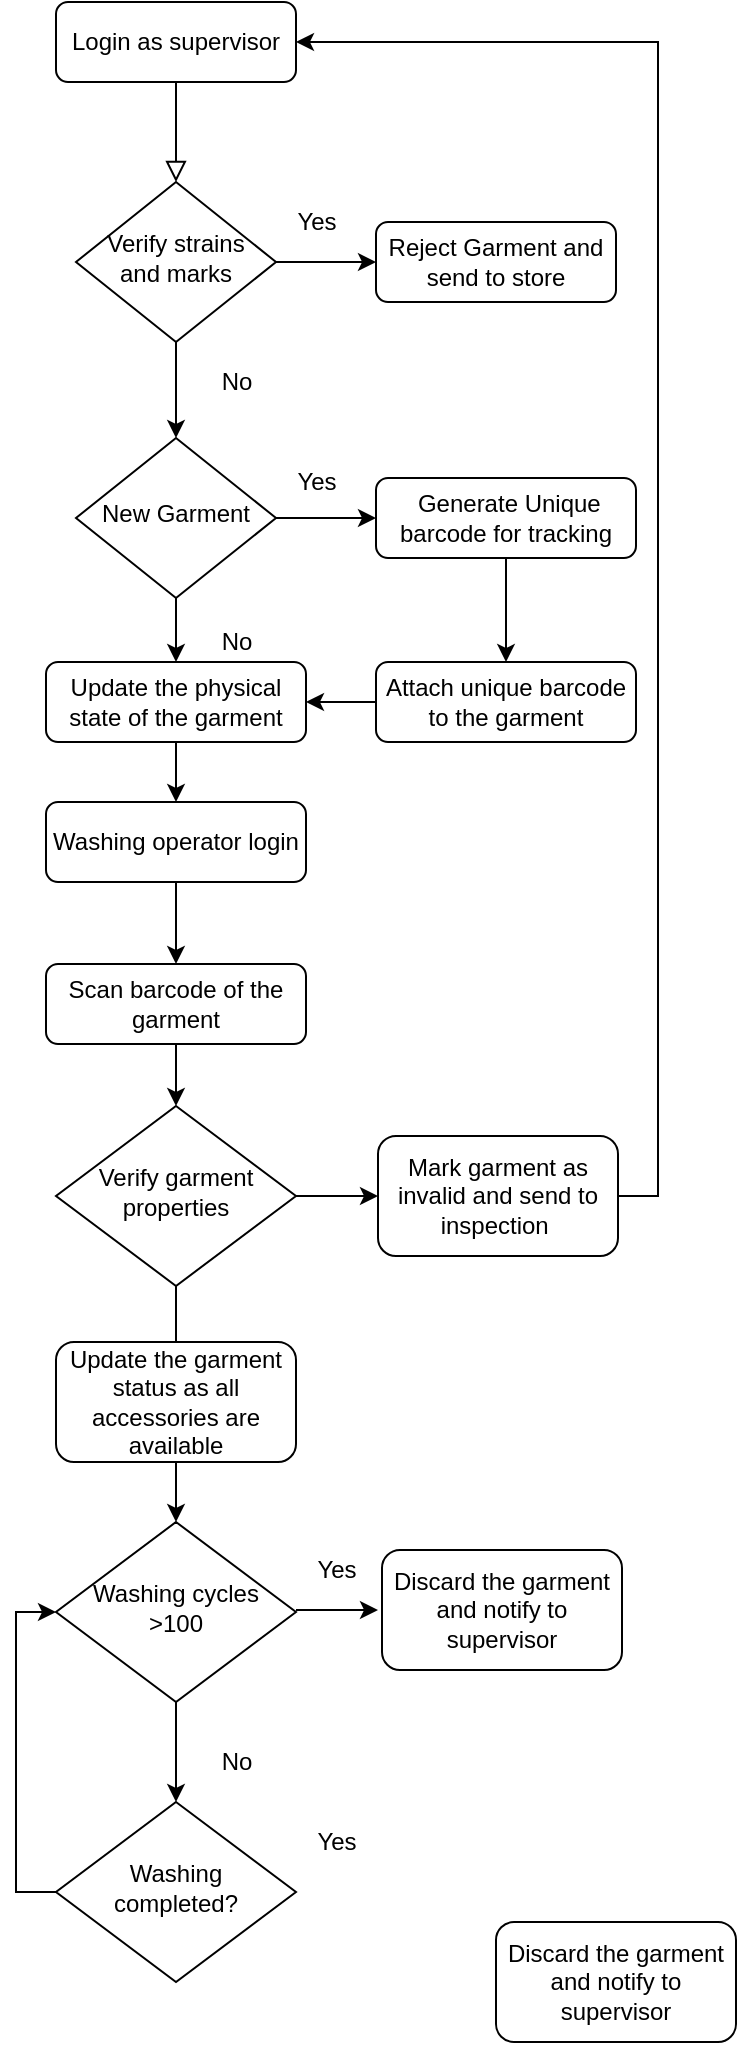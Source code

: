 <mxfile version="14.6.9" type="github">
  <diagram id="C5RBs43oDa-KdzZeNtuy" name="Page-1">
    <mxGraphModel dx="782" dy="437" grid="1" gridSize="10" guides="1" tooltips="1" connect="1" arrows="1" fold="1" page="1" pageScale="1" pageWidth="827" pageHeight="1169" math="0" shadow="0">
      <root>
        <mxCell id="WIyWlLk6GJQsqaUBKTNV-0" />
        <mxCell id="WIyWlLk6GJQsqaUBKTNV-1" parent="WIyWlLk6GJQsqaUBKTNV-0" />
        <mxCell id="WIyWlLk6GJQsqaUBKTNV-2" value="" style="rounded=0;html=1;jettySize=auto;orthogonalLoop=1;fontSize=11;endArrow=block;endFill=0;endSize=8;strokeWidth=1;shadow=0;labelBackgroundColor=none;edgeStyle=orthogonalEdgeStyle;" parent="WIyWlLk6GJQsqaUBKTNV-1" source="WIyWlLk6GJQsqaUBKTNV-3" target="WIyWlLk6GJQsqaUBKTNV-6" edge="1">
          <mxGeometry relative="1" as="geometry" />
        </mxCell>
        <mxCell id="WIyWlLk6GJQsqaUBKTNV-3" value="Login as supervisor" style="rounded=1;whiteSpace=wrap;html=1;fontSize=12;glass=0;strokeWidth=1;shadow=0;" parent="WIyWlLk6GJQsqaUBKTNV-1" vertex="1">
          <mxGeometry x="160" y="80" width="120" height="40" as="geometry" />
        </mxCell>
        <mxCell id="mjYuWuDwwWa4jm_J4tlU-3" style="edgeStyle=orthogonalEdgeStyle;rounded=0;orthogonalLoop=1;jettySize=auto;html=1;exitX=1;exitY=0.5;exitDx=0;exitDy=0;entryX=0;entryY=0.5;entryDx=0;entryDy=0;" edge="1" parent="WIyWlLk6GJQsqaUBKTNV-1" source="WIyWlLk6GJQsqaUBKTNV-6" target="WIyWlLk6GJQsqaUBKTNV-7">
          <mxGeometry relative="1" as="geometry" />
        </mxCell>
        <mxCell id="mjYuWuDwwWa4jm_J4tlU-6" style="edgeStyle=orthogonalEdgeStyle;rounded=0;orthogonalLoop=1;jettySize=auto;html=1;exitX=0.5;exitY=1;exitDx=0;exitDy=0;entryX=0.5;entryY=0;entryDx=0;entryDy=0;" edge="1" parent="WIyWlLk6GJQsqaUBKTNV-1" source="WIyWlLk6GJQsqaUBKTNV-6" target="WIyWlLk6GJQsqaUBKTNV-10">
          <mxGeometry relative="1" as="geometry" />
        </mxCell>
        <mxCell id="WIyWlLk6GJQsqaUBKTNV-6" value="Verify strains&lt;br&gt;and marks" style="rhombus;whiteSpace=wrap;html=1;shadow=0;fontFamily=Helvetica;fontSize=12;align=center;strokeWidth=1;spacing=6;spacingTop=-4;" parent="WIyWlLk6GJQsqaUBKTNV-1" vertex="1">
          <mxGeometry x="170" y="170" width="100" height="80" as="geometry" />
        </mxCell>
        <mxCell id="WIyWlLk6GJQsqaUBKTNV-7" value="Reject Garment and send to store" style="rounded=1;whiteSpace=wrap;html=1;fontSize=12;glass=0;strokeWidth=1;shadow=0;" parent="WIyWlLk6GJQsqaUBKTNV-1" vertex="1">
          <mxGeometry x="320" y="190" width="120" height="40" as="geometry" />
        </mxCell>
        <mxCell id="mjYuWuDwwWa4jm_J4tlU-7" value="" style="edgeStyle=orthogonalEdgeStyle;rounded=0;orthogonalLoop=1;jettySize=auto;html=1;" edge="1" parent="WIyWlLk6GJQsqaUBKTNV-1" source="WIyWlLk6GJQsqaUBKTNV-10" target="mjYuWuDwwWa4jm_J4tlU-5">
          <mxGeometry relative="1" as="geometry" />
        </mxCell>
        <mxCell id="mjYuWuDwwWa4jm_J4tlU-19" value="" style="edgeStyle=orthogonalEdgeStyle;rounded=0;orthogonalLoop=1;jettySize=auto;html=1;" edge="1" parent="WIyWlLk6GJQsqaUBKTNV-1" source="WIyWlLk6GJQsqaUBKTNV-10" target="mjYuWuDwwWa4jm_J4tlU-18">
          <mxGeometry relative="1" as="geometry" />
        </mxCell>
        <mxCell id="WIyWlLk6GJQsqaUBKTNV-10" value="New Garment" style="rhombus;whiteSpace=wrap;html=1;shadow=0;fontFamily=Helvetica;fontSize=12;align=center;strokeWidth=1;spacing=6;spacingTop=-4;" parent="WIyWlLk6GJQsqaUBKTNV-1" vertex="1">
          <mxGeometry x="170" y="298" width="100" height="80" as="geometry" />
        </mxCell>
        <mxCell id="mjYuWuDwwWa4jm_J4tlU-2" value="No" style="text;html=1;align=center;verticalAlign=middle;resizable=0;points=[];autosize=1;strokeColor=none;" vertex="1" parent="WIyWlLk6GJQsqaUBKTNV-1">
          <mxGeometry x="235" y="260" width="30" height="20" as="geometry" />
        </mxCell>
        <mxCell id="mjYuWuDwwWa4jm_J4tlU-4" value="Yes" style="text;html=1;align=center;verticalAlign=middle;resizable=0;points=[];autosize=1;strokeColor=none;" vertex="1" parent="WIyWlLk6GJQsqaUBKTNV-1">
          <mxGeometry x="275" y="180" width="30" height="20" as="geometry" />
        </mxCell>
        <mxCell id="mjYuWuDwwWa4jm_J4tlU-22" value="" style="edgeStyle=orthogonalEdgeStyle;rounded=0;orthogonalLoop=1;jettySize=auto;html=1;" edge="1" parent="WIyWlLk6GJQsqaUBKTNV-1" source="mjYuWuDwwWa4jm_J4tlU-5" target="mjYuWuDwwWa4jm_J4tlU-11">
          <mxGeometry relative="1" as="geometry" />
        </mxCell>
        <mxCell id="mjYuWuDwwWa4jm_J4tlU-5" value="&amp;nbsp;Generate Unique barcode for tracking" style="rounded=1;whiteSpace=wrap;html=1;" vertex="1" parent="WIyWlLk6GJQsqaUBKTNV-1">
          <mxGeometry x="320" y="318" width="130" height="40" as="geometry" />
        </mxCell>
        <mxCell id="mjYuWuDwwWa4jm_J4tlU-8" value="Yes" style="text;html=1;align=center;verticalAlign=middle;resizable=0;points=[];autosize=1;strokeColor=none;" vertex="1" parent="WIyWlLk6GJQsqaUBKTNV-1">
          <mxGeometry x="275" y="310" width="30" height="20" as="geometry" />
        </mxCell>
        <mxCell id="mjYuWuDwwWa4jm_J4tlU-27" value="" style="edgeStyle=orthogonalEdgeStyle;rounded=0;orthogonalLoop=1;jettySize=auto;html=1;" edge="1" parent="WIyWlLk6GJQsqaUBKTNV-1" source="mjYuWuDwwWa4jm_J4tlU-9" target="mjYuWuDwwWa4jm_J4tlU-10">
          <mxGeometry relative="1" as="geometry" />
        </mxCell>
        <mxCell id="mjYuWuDwwWa4jm_J4tlU-9" value="Washing operator login" style="rounded=1;whiteSpace=wrap;html=1;" vertex="1" parent="WIyWlLk6GJQsqaUBKTNV-1">
          <mxGeometry x="155" y="480" width="130" height="40" as="geometry" />
        </mxCell>
        <mxCell id="mjYuWuDwwWa4jm_J4tlU-34" value="" style="edgeStyle=orthogonalEdgeStyle;rounded=0;orthogonalLoop=1;jettySize=auto;html=1;" edge="1" parent="WIyWlLk6GJQsqaUBKTNV-1" source="mjYuWuDwwWa4jm_J4tlU-10" target="mjYuWuDwwWa4jm_J4tlU-28">
          <mxGeometry relative="1" as="geometry" />
        </mxCell>
        <mxCell id="mjYuWuDwwWa4jm_J4tlU-10" value="Scan barcode of the garment" style="rounded=1;whiteSpace=wrap;html=1;" vertex="1" parent="WIyWlLk6GJQsqaUBKTNV-1">
          <mxGeometry x="155" y="561" width="130" height="40" as="geometry" />
        </mxCell>
        <mxCell id="mjYuWuDwwWa4jm_J4tlU-23" value="" style="edgeStyle=orthogonalEdgeStyle;rounded=0;orthogonalLoop=1;jettySize=auto;html=1;" edge="1" parent="WIyWlLk6GJQsqaUBKTNV-1" source="mjYuWuDwwWa4jm_J4tlU-11" target="mjYuWuDwwWa4jm_J4tlU-18">
          <mxGeometry relative="1" as="geometry" />
        </mxCell>
        <mxCell id="mjYuWuDwwWa4jm_J4tlU-11" value="Attach unique barcode to the garment" style="rounded=1;whiteSpace=wrap;html=1;" vertex="1" parent="WIyWlLk6GJQsqaUBKTNV-1">
          <mxGeometry x="320" y="410" width="130" height="40" as="geometry" />
        </mxCell>
        <mxCell id="mjYuWuDwwWa4jm_J4tlU-15" value="No" style="text;html=1;align=center;verticalAlign=middle;resizable=0;points=[];autosize=1;strokeColor=none;" vertex="1" parent="WIyWlLk6GJQsqaUBKTNV-1">
          <mxGeometry x="235" y="390" width="30" height="20" as="geometry" />
        </mxCell>
        <mxCell id="mjYuWuDwwWa4jm_J4tlU-24" value="" style="edgeStyle=orthogonalEdgeStyle;rounded=0;orthogonalLoop=1;jettySize=auto;html=1;" edge="1" parent="WIyWlLk6GJQsqaUBKTNV-1" source="mjYuWuDwwWa4jm_J4tlU-18" target="mjYuWuDwwWa4jm_J4tlU-9">
          <mxGeometry relative="1" as="geometry" />
        </mxCell>
        <mxCell id="mjYuWuDwwWa4jm_J4tlU-18" value="Update the physical state of the garment" style="rounded=1;whiteSpace=wrap;html=1;" vertex="1" parent="WIyWlLk6GJQsqaUBKTNV-1">
          <mxGeometry x="155" y="410" width="130" height="40" as="geometry" />
        </mxCell>
        <mxCell id="mjYuWuDwwWa4jm_J4tlU-33" value="" style="edgeStyle=orthogonalEdgeStyle;rounded=0;orthogonalLoop=1;jettySize=auto;html=1;" edge="1" parent="WIyWlLk6GJQsqaUBKTNV-1" source="mjYuWuDwwWa4jm_J4tlU-28" target="mjYuWuDwwWa4jm_J4tlU-31">
          <mxGeometry relative="1" as="geometry" />
        </mxCell>
        <mxCell id="mjYuWuDwwWa4jm_J4tlU-49" value="" style="edgeStyle=orthogonalEdgeStyle;rounded=0;orthogonalLoop=1;jettySize=auto;html=1;" edge="1" parent="WIyWlLk6GJQsqaUBKTNV-1" source="mjYuWuDwwWa4jm_J4tlU-28" target="mjYuWuDwwWa4jm_J4tlU-39">
          <mxGeometry relative="1" as="geometry" />
        </mxCell>
        <mxCell id="mjYuWuDwwWa4jm_J4tlU-28" value="Verify garment properties" style="rhombus;whiteSpace=wrap;html=1;shadow=0;fontFamily=Helvetica;fontSize=12;align=center;strokeWidth=1;spacing=6;spacingTop=-4;" vertex="1" parent="WIyWlLk6GJQsqaUBKTNV-1">
          <mxGeometry x="160" y="632" width="120" height="90" as="geometry" />
        </mxCell>
        <mxCell id="mjYuWuDwwWa4jm_J4tlU-35" style="edgeStyle=orthogonalEdgeStyle;rounded=0;orthogonalLoop=1;jettySize=auto;html=1;exitX=1;exitY=0.5;exitDx=0;exitDy=0;entryX=1;entryY=0.5;entryDx=0;entryDy=0;" edge="1" parent="WIyWlLk6GJQsqaUBKTNV-1" source="mjYuWuDwwWa4jm_J4tlU-31" target="WIyWlLk6GJQsqaUBKTNV-3">
          <mxGeometry relative="1" as="geometry" />
        </mxCell>
        <mxCell id="mjYuWuDwwWa4jm_J4tlU-31" value="Mark garment as invalid and send to inspection&amp;nbsp;" style="rounded=1;whiteSpace=wrap;html=1;" vertex="1" parent="WIyWlLk6GJQsqaUBKTNV-1">
          <mxGeometry x="321" y="647" width="120" height="60" as="geometry" />
        </mxCell>
        <mxCell id="mjYuWuDwwWa4jm_J4tlU-36" value="Update the garment status as all accessories are available" style="rounded=1;whiteSpace=wrap;html=1;" vertex="1" parent="WIyWlLk6GJQsqaUBKTNV-1">
          <mxGeometry x="160" y="750" width="120" height="60" as="geometry" />
        </mxCell>
        <mxCell id="mjYuWuDwwWa4jm_J4tlU-41" value="" style="edgeStyle=orthogonalEdgeStyle;rounded=0;orthogonalLoop=1;jettySize=auto;html=1;" edge="1" parent="WIyWlLk6GJQsqaUBKTNV-1">
          <mxGeometry relative="1" as="geometry">
            <mxPoint x="280" y="884" as="sourcePoint" />
            <mxPoint x="321" y="884" as="targetPoint" />
          </mxGeometry>
        </mxCell>
        <mxCell id="mjYuWuDwwWa4jm_J4tlU-52" value="" style="edgeStyle=orthogonalEdgeStyle;rounded=0;orthogonalLoop=1;jettySize=auto;html=1;" edge="1" parent="WIyWlLk6GJQsqaUBKTNV-1" source="mjYuWuDwwWa4jm_J4tlU-39">
          <mxGeometry relative="1" as="geometry">
            <mxPoint x="220" y="980" as="targetPoint" />
          </mxGeometry>
        </mxCell>
        <mxCell id="mjYuWuDwwWa4jm_J4tlU-39" value="Washing cycles &amp;gt;100" style="rhombus;whiteSpace=wrap;html=1;shadow=0;fontFamily=Helvetica;fontSize=12;align=center;strokeWidth=1;spacing=6;spacingTop=-4;" vertex="1" parent="WIyWlLk6GJQsqaUBKTNV-1">
          <mxGeometry x="160" y="840" width="120" height="90" as="geometry" />
        </mxCell>
        <mxCell id="mjYuWuDwwWa4jm_J4tlU-40" value="Discard the garment and notify to supervisor" style="rounded=1;whiteSpace=wrap;html=1;" vertex="1" parent="WIyWlLk6GJQsqaUBKTNV-1">
          <mxGeometry x="323" y="854" width="120" height="60" as="geometry" />
        </mxCell>
        <mxCell id="mjYuWuDwwWa4jm_J4tlU-43" value="No" style="text;html=1;align=center;verticalAlign=middle;resizable=0;points=[];autosize=1;strokeColor=none;" vertex="1" parent="WIyWlLk6GJQsqaUBKTNV-1">
          <mxGeometry x="235" y="950" width="30" height="20" as="geometry" />
        </mxCell>
        <mxCell id="mjYuWuDwwWa4jm_J4tlU-44" value="Yes" style="text;html=1;align=center;verticalAlign=middle;resizable=0;points=[];autosize=1;strokeColor=none;" vertex="1" parent="WIyWlLk6GJQsqaUBKTNV-1">
          <mxGeometry x="285" y="854" width="30" height="20" as="geometry" />
        </mxCell>
        <mxCell id="mjYuWuDwwWa4jm_J4tlU-55" style="edgeStyle=orthogonalEdgeStyle;rounded=0;orthogonalLoop=1;jettySize=auto;html=1;entryX=0;entryY=0.5;entryDx=0;entryDy=0;" edge="1" parent="WIyWlLk6GJQsqaUBKTNV-1" source="mjYuWuDwwWa4jm_J4tlU-54" target="mjYuWuDwwWa4jm_J4tlU-39">
          <mxGeometry relative="1" as="geometry">
            <Array as="points">
              <mxPoint x="140" y="1025" />
              <mxPoint x="140" y="885" />
            </Array>
          </mxGeometry>
        </mxCell>
        <mxCell id="mjYuWuDwwWa4jm_J4tlU-54" value="Washing completed?" style="rhombus;whiteSpace=wrap;html=1;shadow=0;fontFamily=Helvetica;fontSize=12;align=center;strokeWidth=1;spacing=6;spacingTop=-4;" vertex="1" parent="WIyWlLk6GJQsqaUBKTNV-1">
          <mxGeometry x="160" y="980" width="120" height="90" as="geometry" />
        </mxCell>
        <mxCell id="mjYuWuDwwWa4jm_J4tlU-56" value="Yes" style="text;html=1;align=center;verticalAlign=middle;resizable=0;points=[];autosize=1;strokeColor=none;" vertex="1" parent="WIyWlLk6GJQsqaUBKTNV-1">
          <mxGeometry x="285" y="990" width="30" height="20" as="geometry" />
        </mxCell>
        <mxCell id="mjYuWuDwwWa4jm_J4tlU-57" value="Discard the garment and notify to supervisor" style="rounded=1;whiteSpace=wrap;html=1;" vertex="1" parent="WIyWlLk6GJQsqaUBKTNV-1">
          <mxGeometry x="380" y="1040" width="120" height="60" as="geometry" />
        </mxCell>
      </root>
    </mxGraphModel>
  </diagram>
</mxfile>
